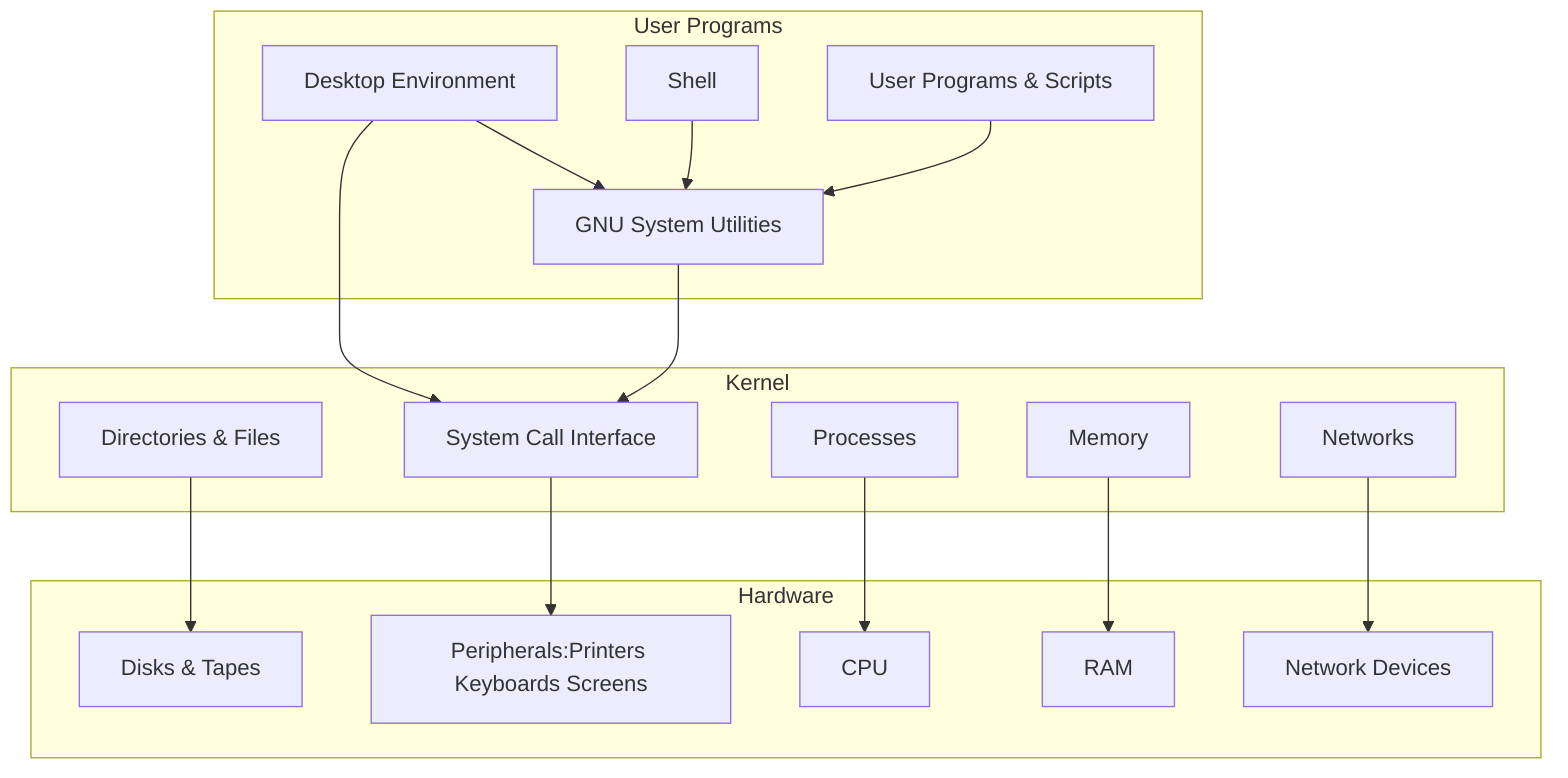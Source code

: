 flowchart TD
    subgraph User Programs
    DE[Desktop Environment]
    SH[Shell]
    UPS[User Programs & Scripts]
    GNU_SU[GNU System Utilities]
    DE --> GNU_SU
    SH --> GNU_SU
    UPS --> GNU_SU
    end
    subgraph Kernel
    direction TB
    SCI[System Call Interface]
    DF[Directories & Files]
    Proc[Processes]
    MEM[Memory]
    NET[Networks]
    end
    subgraph Hardware
    DT[Disks & Tapes]
    PKS[Peripherals:Printers Keyboards Screens ]
    CPU
    RAM
    ND[Network Devices]
    end
DE --> SCI
GNU_SU --> SCI
%% Kernel Down
  DF --> DT
  Proc --> CPU
  MEM --> RAM
  NET --> ND
  SCI --> PKS